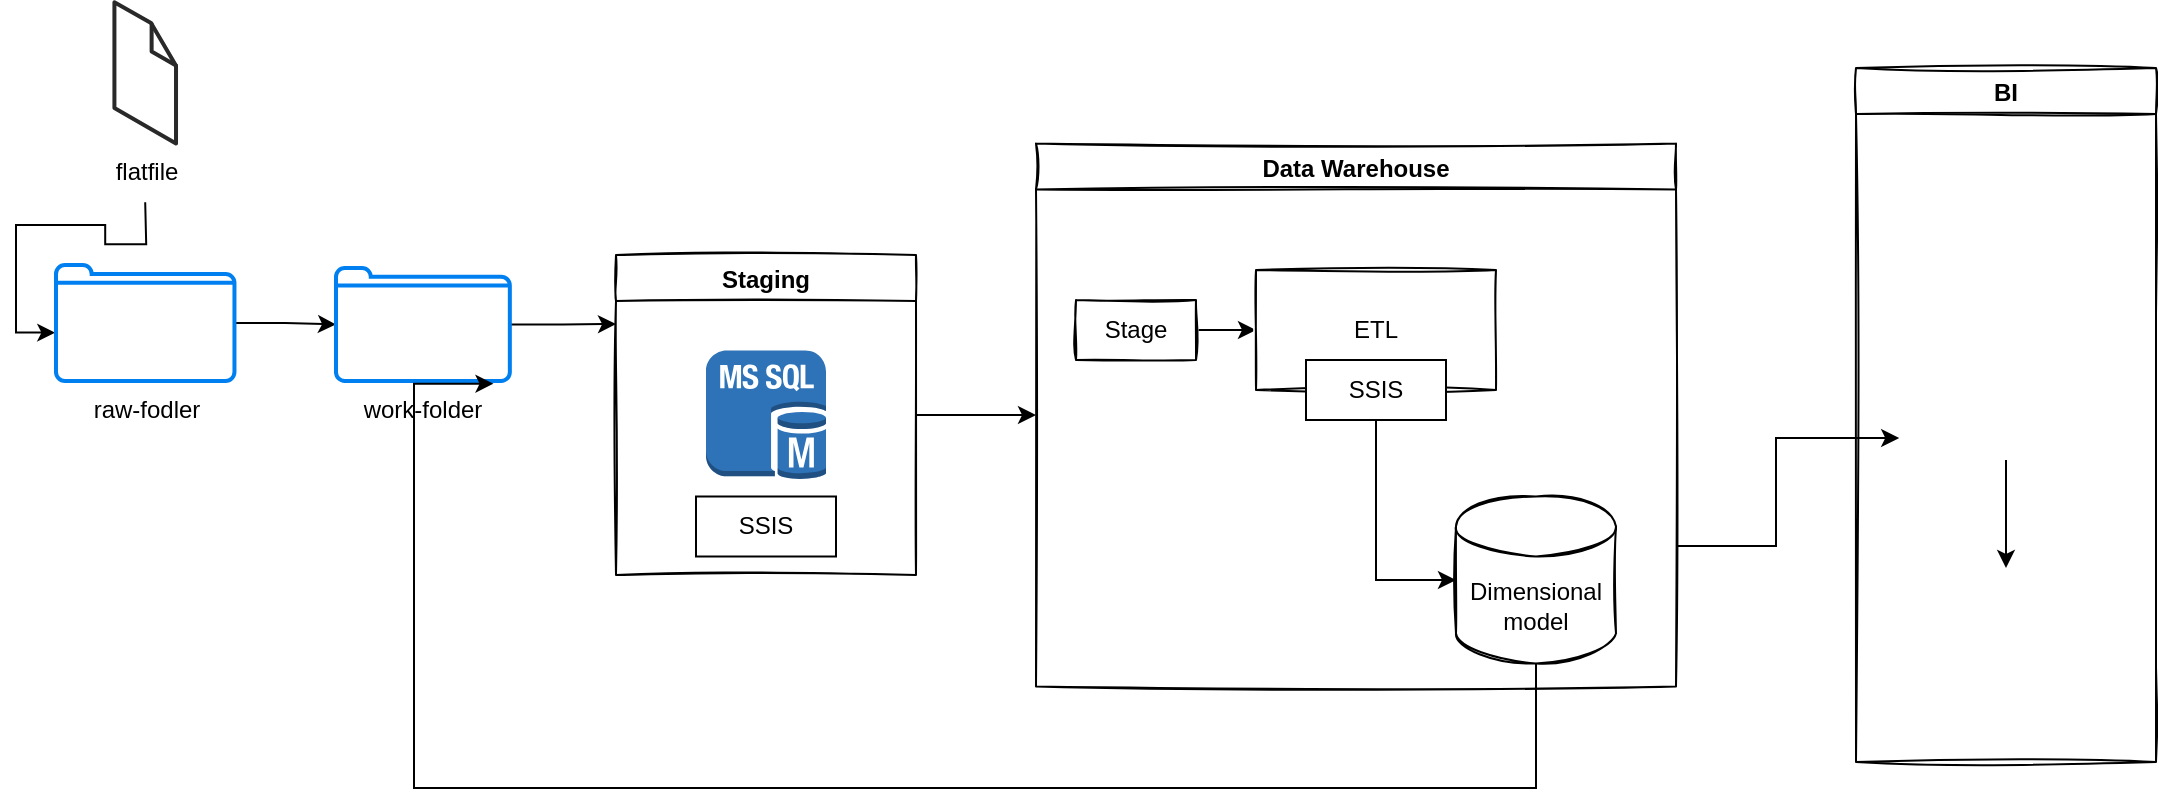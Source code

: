 <mxfile version="14.9.7" type="github" pages="2"><diagram id="dENaz6ImrjyekTZDpWiP" name="data-pipeline"><mxGraphModel dx="1346" dy="659" grid="1" gridSize="10" guides="1" tooltips="1" connect="1" arrows="1" fold="1" page="1" pageScale="1" pageWidth="850" pageHeight="1100" math="0" shadow="0"><root><mxCell id="0"/><mxCell id="1" parent="0"/><mxCell id="Mzzxjy7jzF-vHw1KmqbQ-26" style="edgeStyle=orthogonalEdgeStyle;rounded=0;orthogonalLoop=1;jettySize=auto;html=1;entryX=-0.004;entryY=0.583;entryDx=0;entryDy=0;entryPerimeter=0;" parent="1" target="Mzzxjy7jzF-vHw1KmqbQ-2" edge="1"><mxGeometry relative="1" as="geometry"><mxPoint x="104.6" y="317.1" as="sourcePoint"/></mxGeometry></mxCell><mxCell id="Mzzxjy7jzF-vHw1KmqbQ-1" value="flatfile" style="verticalLabelPosition=bottom;html=1;verticalAlign=top;strokeWidth=1;align=center;outlineConnect=0;dashed=0;outlineConnect=0;shape=mxgraph.aws3d.file;aspect=fixed;strokeColor=#292929;" parent="1" vertex="1"><mxGeometry x="89.21" y="217.15" width="30.8" height="70.6" as="geometry"/></mxCell><mxCell id="Mzzxjy7jzF-vHw1KmqbQ-7" style="edgeStyle=orthogonalEdgeStyle;rounded=0;orthogonalLoop=1;jettySize=auto;html=1;" parent="1" source="Mzzxjy7jzF-vHw1KmqbQ-2" target="Mzzxjy7jzF-vHw1KmqbQ-6" edge="1"><mxGeometry relative="1" as="geometry"/></mxCell><mxCell id="Mzzxjy7jzF-vHw1KmqbQ-2" value="raw-fodler" style="html=1;verticalLabelPosition=bottom;align=center;labelBackgroundColor=#ffffff;verticalAlign=top;strokeWidth=2;strokeColor=#0080F0;shadow=0;dashed=0;shape=mxgraph.ios7.icons.folder;" parent="1" vertex="1"><mxGeometry x="60" y="348.5" width="89.23" height="58" as="geometry"/></mxCell><mxCell id="Mzzxjy7jzF-vHw1KmqbQ-10" style="edgeStyle=orthogonalEdgeStyle;rounded=0;orthogonalLoop=1;jettySize=auto;html=1;" parent="1" source="Mzzxjy7jzF-vHw1KmqbQ-6" edge="1"><mxGeometry relative="1" as="geometry"><mxPoint x="340" y="378" as="targetPoint"/></mxGeometry></mxCell><mxCell id="Mzzxjy7jzF-vHw1KmqbQ-6" value="work-folder" style="html=1;verticalLabelPosition=bottom;align=center;labelBackgroundColor=#ffffff;verticalAlign=top;strokeWidth=2;strokeColor=#0080F0;shadow=0;dashed=0;shape=mxgraph.ios7.icons.folder;" parent="1" vertex="1"><mxGeometry x="200" y="350" width="86.92" height="56.5" as="geometry"/></mxCell><mxCell id="Mzzxjy7jzF-vHw1KmqbQ-13" style="edgeStyle=orthogonalEdgeStyle;rounded=0;orthogonalLoop=1;jettySize=auto;html=1;entryX=0;entryY=0.5;entryDx=0;entryDy=0;" parent="1" source="Mzzxjy7jzF-vHw1KmqbQ-9" target="Mzzxjy7jzF-vHw1KmqbQ-11" edge="1"><mxGeometry relative="1" as="geometry"/></mxCell><mxCell id="Mzzxjy7jzF-vHw1KmqbQ-9" value="Staging" style="swimlane;rounded=0;glass=0;sketch=1;" parent="1" vertex="1"><mxGeometry x="340" y="343.5" width="150" height="160" as="geometry"/></mxCell><mxCell id="Mzzxjy7jzF-vHw1KmqbQ-3" value="" style="outlineConnect=0;dashed=0;verticalLabelPosition=bottom;verticalAlign=top;align=center;html=1;shape=mxgraph.aws3.ms_sql_instance;fillColor=#2E73B8;gradientColor=none;" parent="Mzzxjy7jzF-vHw1KmqbQ-9" vertex="1"><mxGeometry x="45" y="47.75" width="60" height="64.5" as="geometry"/></mxCell><mxCell id="Rh-5E4DgpZUA77pRQ456-2" value="SSIS" style="rounded=0;whiteSpace=wrap;html=1;" parent="Mzzxjy7jzF-vHw1KmqbQ-9" vertex="1"><mxGeometry x="40" y="120.75" width="70" height="30" as="geometry"/></mxCell><mxCell id="Mzzxjy7jzF-vHw1KmqbQ-28" style="edgeStyle=orthogonalEdgeStyle;rounded=0;orthogonalLoop=1;jettySize=auto;html=1;entryX=0;entryY=0.75;entryDx=0;entryDy=0;" parent="1" source="Mzzxjy7jzF-vHw1KmqbQ-11" target="Mzzxjy7jzF-vHw1KmqbQ-27" edge="1"><mxGeometry relative="1" as="geometry"><Array as="points"><mxPoint x="920" y="489"/><mxPoint x="920" y="435"/><mxPoint x="982" y="435"/></Array></mxGeometry></mxCell><mxCell id="Mzzxjy7jzF-vHw1KmqbQ-11" value="Data Warehouse" style="swimlane;rounded=0;glass=0;sketch=1;" parent="1" vertex="1"><mxGeometry x="550" y="287.75" width="320" height="271.5" as="geometry"/></mxCell><mxCell id="Mzzxjy7jzF-vHw1KmqbQ-20" style="edgeStyle=orthogonalEdgeStyle;rounded=0;orthogonalLoop=1;jettySize=auto;html=1;exitX=1;exitY=0.5;exitDx=0;exitDy=0;entryX=0;entryY=0.5;entryDx=0;entryDy=0;" parent="Mzzxjy7jzF-vHw1KmqbQ-11" source="Mzzxjy7jzF-vHw1KmqbQ-16" target="Mzzxjy7jzF-vHw1KmqbQ-17" edge="1"><mxGeometry relative="1" as="geometry"/></mxCell><mxCell id="Mzzxjy7jzF-vHw1KmqbQ-16" value="Stage" style="rounded=0;whiteSpace=wrap;html=1;glass=0;sketch=1;" parent="Mzzxjy7jzF-vHw1KmqbQ-11" vertex="1"><mxGeometry x="20" y="78.25" width="60" height="30" as="geometry"/></mxCell><mxCell id="Mzzxjy7jzF-vHw1KmqbQ-43" style="edgeStyle=orthogonalEdgeStyle;rounded=0;orthogonalLoop=1;jettySize=auto;html=1;entryX=0;entryY=0.5;entryDx=0;entryDy=0;entryPerimeter=0;" parent="Mzzxjy7jzF-vHw1KmqbQ-11" source="Mzzxjy7jzF-vHw1KmqbQ-17" target="Mzzxjy7jzF-vHw1KmqbQ-42" edge="1"><mxGeometry relative="1" as="geometry"/></mxCell><mxCell id="Mzzxjy7jzF-vHw1KmqbQ-17" value="ETL" style="rounded=0;whiteSpace=wrap;html=1;glass=0;sketch=1;" parent="Mzzxjy7jzF-vHw1KmqbQ-11" vertex="1"><mxGeometry x="110" y="63.25" width="120" height="60" as="geometry"/></mxCell><mxCell id="Mzzxjy7jzF-vHw1KmqbQ-42" value="Dimensional model" style="shape=cylinder3;whiteSpace=wrap;html=1;boundedLbl=1;backgroundOutline=1;size=15;rounded=0;glass=0;sketch=1;" parent="Mzzxjy7jzF-vHw1KmqbQ-11" vertex="1"><mxGeometry x="210" y="176.5" width="80" height="83.5" as="geometry"/></mxCell><mxCell id="efaO1HzX_dBpww613xNZ-1" value="" style="shape=image;verticalLabelPosition=bottom;labelBackgroundColor=#ffffff;verticalAlign=top;aspect=fixed;imageAspect=0;image=https://docs.snowflake.com/en/_static/snowflake-logo-blue.png;" parent="Mzzxjy7jzF-vHw1KmqbQ-11" vertex="1"><mxGeometry x="170" y="33.25" width="130" height="30" as="geometry"/></mxCell><mxCell id="Rh-5E4DgpZUA77pRQ456-3" value="SSIS" style="rounded=0;whiteSpace=wrap;html=1;" parent="Mzzxjy7jzF-vHw1KmqbQ-11" vertex="1"><mxGeometry x="135" y="108.25" width="70" height="30" as="geometry"/></mxCell><mxCell id="Mzzxjy7jzF-vHw1KmqbQ-44" value="BI" style="swimlane;rounded=0;glass=0;sketch=1;" parent="1" vertex="1"><mxGeometry x="960" y="250" width="150" height="347" as="geometry"/></mxCell><mxCell id="Mzzxjy7jzF-vHw1KmqbQ-47" style="edgeStyle=orthogonalEdgeStyle;rounded=0;orthogonalLoop=1;jettySize=auto;html=1;entryX=0.5;entryY=0;entryDx=0;entryDy=0;" parent="Mzzxjy7jzF-vHw1KmqbQ-44" source="Mzzxjy7jzF-vHw1KmqbQ-27" target="Mzzxjy7jzF-vHw1KmqbQ-46" edge="1"><mxGeometry relative="1" as="geometry"/></mxCell><mxCell id="Mzzxjy7jzF-vHw1KmqbQ-27" value="" style="shape=image;verticalLabelPosition=bottom;labelBackgroundColor=#ffffff;verticalAlign=top;aspect=fixed;imageAspect=0;image=https://sereviso.com/wp-content/uploads/2018/06/power-bi-1.jpg;" parent="Mzzxjy7jzF-vHw1KmqbQ-44" vertex="1"><mxGeometry x="21.6" y="150" width="106.79" height="46" as="geometry"/></mxCell><mxCell id="Mzzxjy7jzF-vHw1KmqbQ-46" value="" style="shape=image;verticalLabelPosition=bottom;labelBackgroundColor=#ffffff;verticalAlign=top;aspect=fixed;imageAspect=0;image=https://images.squarespace-cdn.com/content/v1/5dabbab8b6c1842bf803ac3c/1603849332264-DI52L7YIL0VXX3YOS6BF/power_bi_service.png;" parent="Mzzxjy7jzF-vHw1KmqbQ-44" vertex="1"><mxGeometry x="24.31" y="250" width="101.38" height="59" as="geometry"/></mxCell><mxCell id="Mzzxjy7jzF-vHw1KmqbQ-48" style="edgeStyle=orthogonalEdgeStyle;rounded=0;orthogonalLoop=1;jettySize=auto;html=1;exitX=0.5;exitY=1;exitDx=0;exitDy=0;exitPerimeter=0;entryX=0.906;entryY=1.024;entryDx=0;entryDy=0;entryPerimeter=0;" parent="1" source="Mzzxjy7jzF-vHw1KmqbQ-42" target="Mzzxjy7jzF-vHw1KmqbQ-6" edge="1"><mxGeometry relative="1" as="geometry"><Array as="points"><mxPoint x="800" y="610"/><mxPoint x="239" y="610"/></Array></mxGeometry></mxCell></root></mxGraphModel></diagram><diagram id="1Oy2b3UEj91rFwWN2j8O" name="data-state"><mxGraphModel dx="1038" dy="579" grid="1" gridSize="10" guides="1" tooltips="1" connect="1" arrows="1" fold="1" page="1" pageScale="1" pageWidth="850" pageHeight="1100" math="0" shadow="0"><root><mxCell id="JjxYdN48UUtYLLZxswHN-0"/><mxCell id="JjxYdN48UUtYLLZxswHN-1" parent="JjxYdN48UUtYLLZxswHN-0"/><mxCell id="MCWnTl7VxA7wRKekG7yr-2" value="working-folder" style="html=1;verticalLabelPosition=bottom;align=center;labelBackgroundColor=#ffffff;verticalAlign=top;strokeWidth=2;strokeColor=#0080F0;shadow=0;dashed=0;shape=mxgraph.ios7.icons.folder;" vertex="1" parent="JjxYdN48UUtYLLZxswHN-1"><mxGeometry x="170" y="280" width="30" height="19.5" as="geometry"/></mxCell><mxCell id="MCWnTl7VxA7wRKekG7yr-3" value="" style="outlineConnect=0;dashed=0;verticalLabelPosition=bottom;verticalAlign=top;align=center;html=1;shape=mxgraph.aws3.ms_sql_instance;fillColor=#2E73B8;gradientColor=none;" vertex="1" parent="JjxYdN48UUtYLLZxswHN-1"><mxGeometry x="270" y="320" width="60" height="64.5" as="geometry"/></mxCell><mxCell id="MCWnTl7VxA7wRKekG7yr-4" value="" style="outlineConnect=0;dashed=0;verticalLabelPosition=bottom;verticalAlign=top;align=center;html=1;shape=mxgraph.aws3.postgre_sql_instance;fillColor=#2E73B8;gradientColor=none;" vertex="1" parent="JjxYdN48UUtYLLZxswHN-1"><mxGeometry x="270" y="430" width="60" height="63" as="geometry"/></mxCell><mxCell id="MCWnTl7VxA7wRKekG7yr-5" value="" style="outlineConnect=0;dashed=0;verticalLabelPosition=bottom;verticalAlign=top;align=center;html=1;shape=mxgraph.aws3.mysql_db_instance;fillColor=#2E73B8;gradientColor=none;" vertex="1" parent="JjxYdN48UUtYLLZxswHN-1"><mxGeometry x="270" y="520" width="60" height="64.5" as="geometry"/></mxCell><mxCell id="MCWnTl7VxA7wRKekG7yr-6" value="collect" style="swimlane;rounded=0;glass=0;sketch=1;" vertex="1" parent="JjxYdN48UUtYLLZxswHN-1"><mxGeometry x="50" y="240" width="200" height="440" as="geometry"/></mxCell><mxCell id="MCWnTl7VxA7wRKekG7yr-7" value="process" style="swimlane;rounded=0;glass=0;sketch=1;" vertex="1" parent="JjxYdN48UUtYLLZxswHN-1"><mxGeometry x="270" y="240" width="200" height="440" as="geometry"/></mxCell><mxCell id="MCWnTl7VxA7wRKekG7yr-8" value="store" style="swimlane;rounded=0;glass=0;sketch=1;" vertex="1" parent="JjxYdN48UUtYLLZxswHN-1"><mxGeometry x="510" y="240" width="200" height="440" as="geometry"/></mxCell><mxCell id="MCWnTl7VxA7wRKekG7yr-9" value="serve" style="swimlane;rounded=0;glass=0;sketch=1;" vertex="1" parent="JjxYdN48UUtYLLZxswHN-1"><mxGeometry x="730" y="241.5" width="200" height="440" as="geometry"/></mxCell><mxCell id="MCWnTl7VxA7wRKekG7yr-10" value="" style="outlineConnect=0;dashed=0;verticalLabelPosition=bottom;verticalAlign=top;align=center;html=1;shape=mxgraph.aws3.ms_sql_instance;fillColor=#2E73B8;gradientColor=none;" vertex="1" parent="JjxYdN48UUtYLLZxswHN-1"><mxGeometry x="270" y="320" width="60" height="64.5" as="geometry"/></mxCell></root></mxGraphModel></diagram></mxfile>